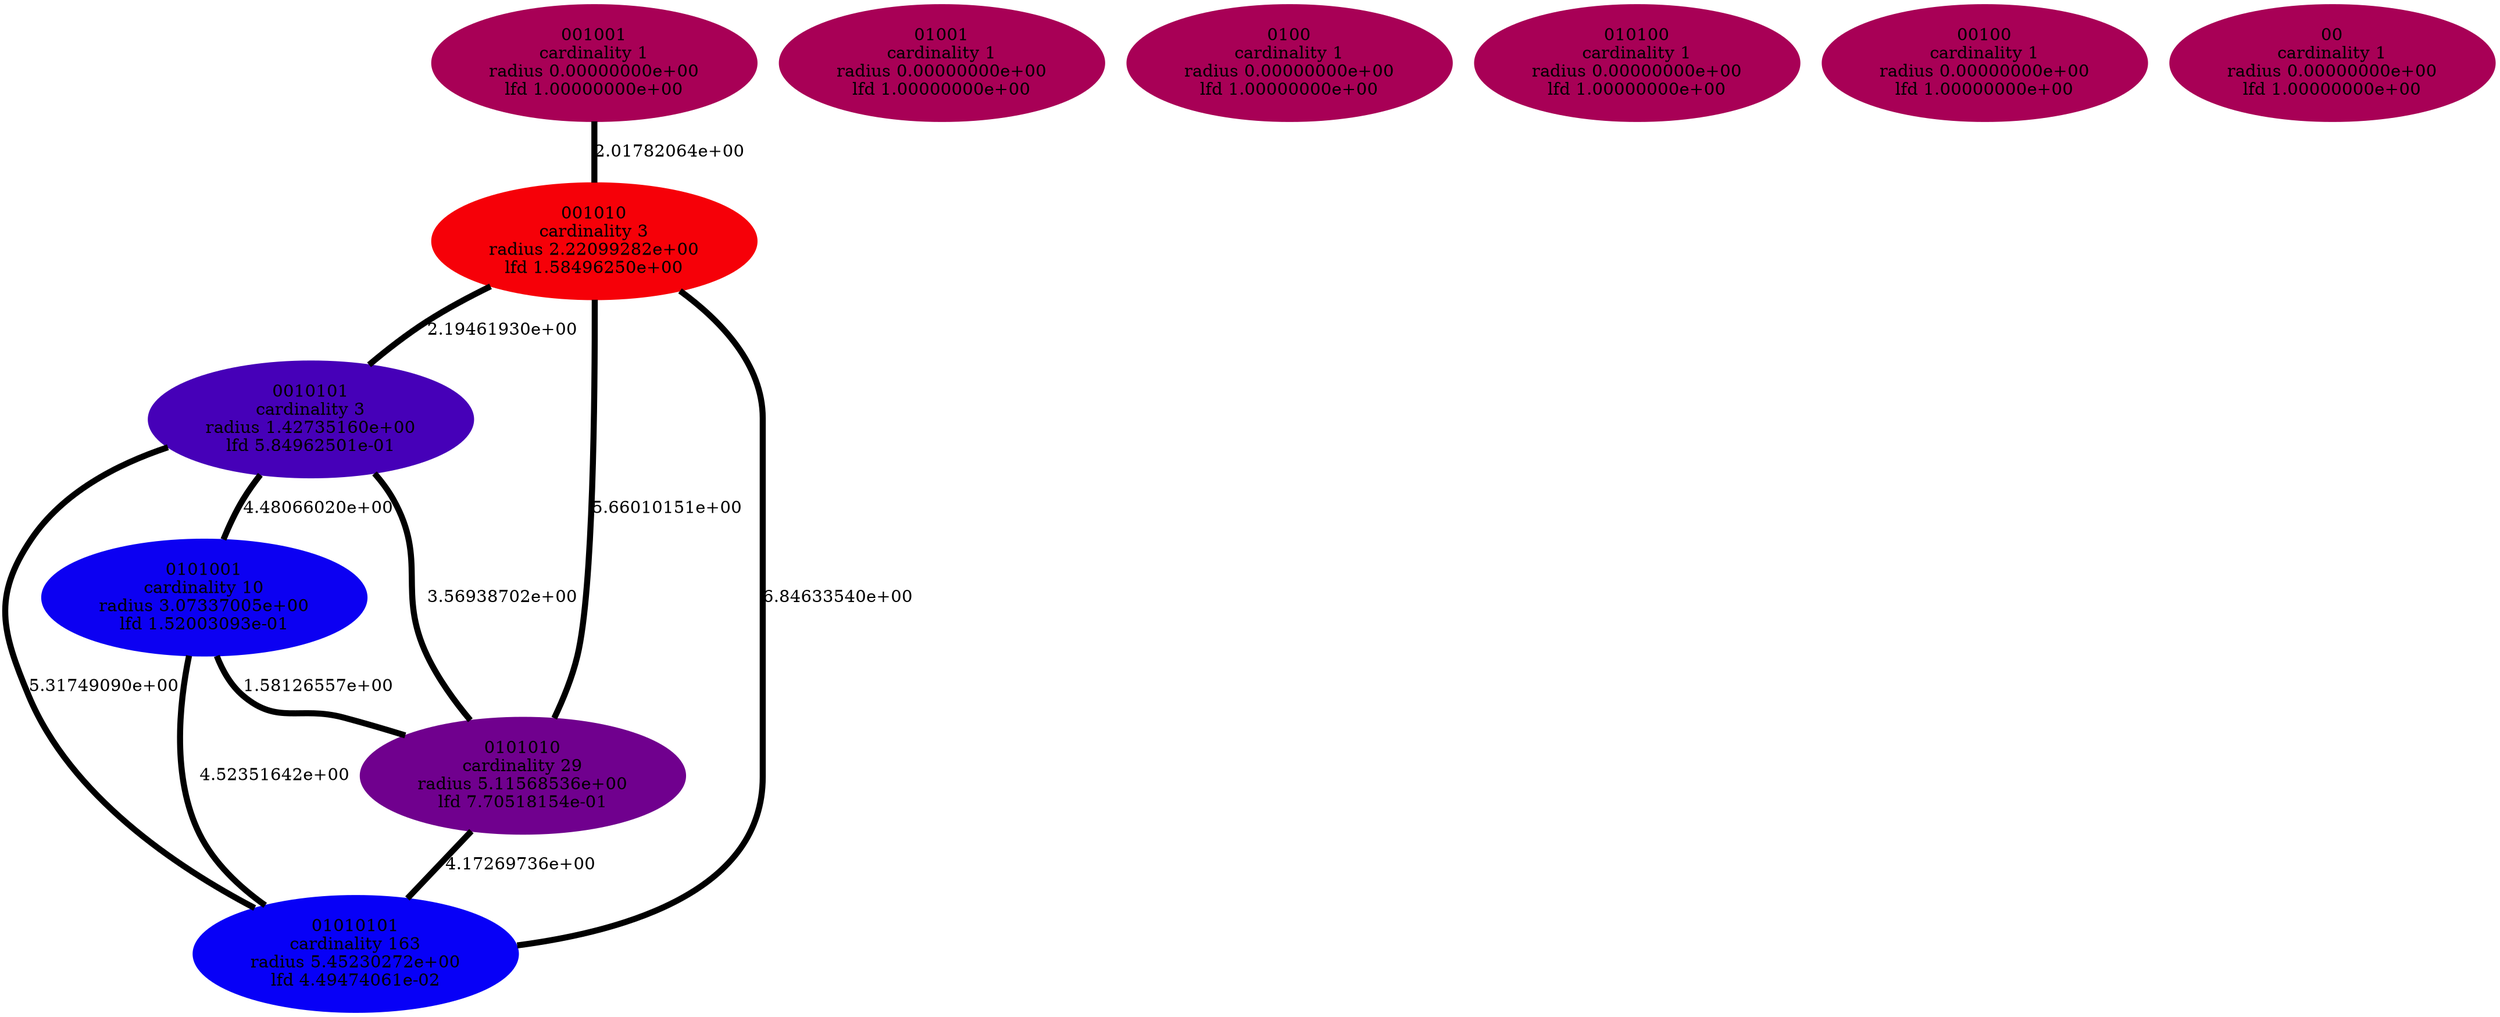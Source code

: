 graph glass {
    edge[style=solid, penwidth="5", labeldistance="10"]
    01010101 [label="01010101\ncardinality 163\nradius 5.45230272e+00\nlfd 4.49474061e-02", color="#0700F7", style="filled"]
    0101010 [label="0101010\ncardinality 29\nradius 5.11568536e+00\nlfd 7.70518154e-01", color="#70008E", style="filled"]
    01001 [label="01001\ncardinality 1\nradius 0.00000000e+00\nlfd 1.00000000e+00", color="#A80056", style="filled"]
    0010101 [label="0010101\ncardinality 3\nradius 1.42735160e+00\nlfd 5.84962501e-01", color="#4600B8", style="filled"]
    0100 [label="0100\ncardinality 1\nradius 0.00000000e+00\nlfd 1.00000000e+00", color="#A80056", style="filled"]
    010100 [label="010100\ncardinality 1\nradius 0.00000000e+00\nlfd 1.00000000e+00", color="#A80056", style="filled"]
    0101001 [label="0101001\ncardinality 10\nradius 3.07337005e+00\nlfd 1.52003093e-01", color="#0C00F2", style="filled"]
    001001 [label="001001\ncardinality 1\nradius 0.00000000e+00\nlfd 1.00000000e+00", color="#A80056", style="filled"]
    00100 [label="00100\ncardinality 1\nradius 0.00000000e+00\nlfd 1.00000000e+00", color="#A80056", style="filled"]
    001010 [label="001010\ncardinality 3\nradius 2.22099282e+00\nlfd 1.58496250e+00", color="#F60008", style="filled"]
    00 [label="00\ncardinality 1\nradius 0.00000000e+00\nlfd 1.00000000e+00", color="#A80056", style="filled"]
    001010 -- 01010101 [label="6.84633540e+00"]
    001010 -- 0010101 [label="2.19461930e+00"]
    0010101 -- 01010101 [label="5.31749090e+00"]
    0101001 -- 01010101 [label="4.52351642e+00"]
    001010 -- 0101010 [label="5.66010151e+00"]
    0010101 -- 0101001 [label="4.48066020e+00"]
    0101010 -- 01010101 [label="4.17269736e+00"]
    001001 -- 001010 [label="2.01782064e+00"]
    0101001 -- 0101010 [label="1.58126557e+00"]
    0010101 -- 0101010 [label="3.56938702e+00"]
}